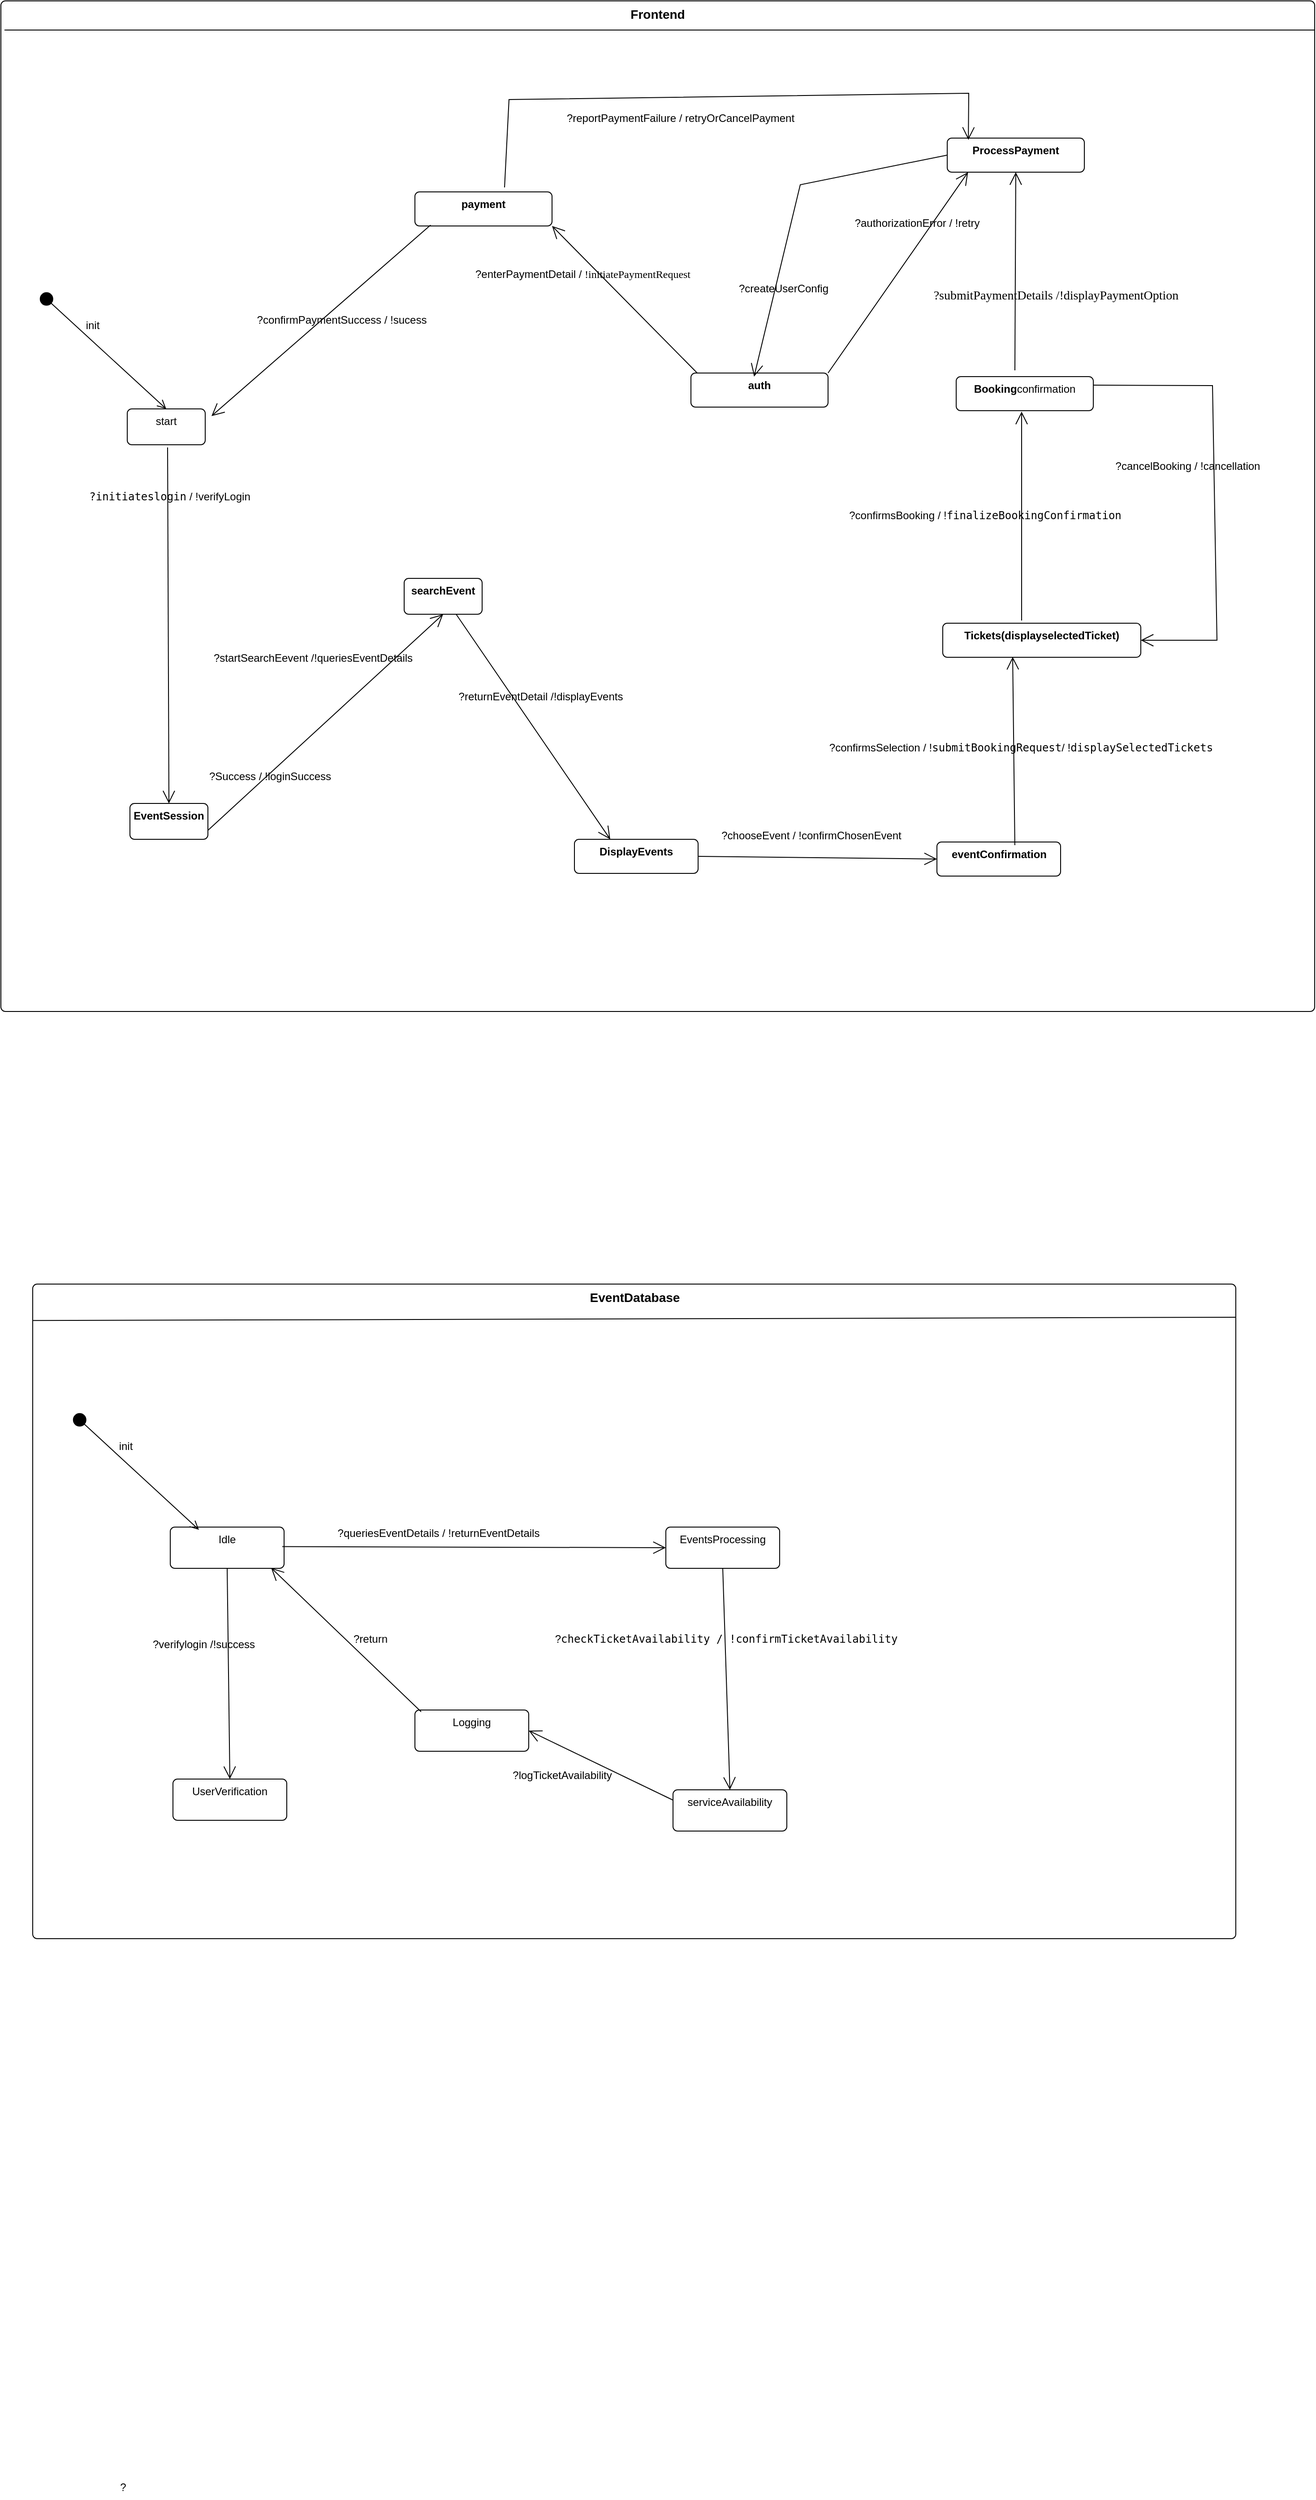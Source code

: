 <mxfile version="24.7.16">
  <diagram id="DZtfx0B-PbVDx4SnkWmA" name="Task III-sm-oblig-1">
    <mxGraphModel dx="5047" dy="4538" grid="0" gridSize="10" guides="1" tooltips="1" connect="1" arrows="1" fold="1" page="1" pageScale="1" pageWidth="827" pageHeight="1169" math="0" shadow="0">
      <root>
        <mxCell id="0" />
        <mxCell id="1" parent="0" />
        <mxCell id="Ngai-gHBjCo3r--L5Kp5-36" style="edgeStyle=orthogonalEdgeStyle;rounded=0;orthogonalLoop=1;jettySize=auto;html=1;exitX=0.5;exitY=1;exitDx=0;exitDy=0;fontFamily=Helvetica;fontSize=12;fontColor=default;resizable=0;" parent="1" edge="1">
          <mxGeometry relative="1" as="geometry">
            <mxPoint x="540.0" y="350" as="sourcePoint" />
            <mxPoint x="540.0" y="350" as="targetPoint" />
          </mxGeometry>
        </mxCell>
        <mxCell id="djjioMmtYzZsj6S9Dpu0-6" value="&lt;font style=&quot;font-size: 14px;&quot;&gt;&lt;b&gt;Frontend&lt;/b&gt;&lt;/font&gt;" style="html=1;align=center;verticalAlign=top;rounded=1;absoluteArcSize=1;arcSize=10;dashed=0;whiteSpace=wrap;fillColor=#ffffff;movable=1;resizable=1;rotatable=1;deletable=1;editable=1;locked=0;connectable=1;" parent="1" vertex="1">
          <mxGeometry x="-529" y="-1408" width="1466" height="1127" as="geometry" />
        </mxCell>
        <mxCell id="djjioMmtYzZsj6S9Dpu0-7" value="" style="html=1;verticalAlign=bottom;startArrow=circle;startFill=1;endArrow=open;startSize=6;endSize=8;curved=0;rounded=0;entryX=0.5;entryY=0;entryDx=0;entryDy=0;movable=1;resizable=1;rotatable=1;deletable=1;editable=1;locked=0;connectable=1;" parent="1" target="djjioMmtYzZsj6S9Dpu0-9" edge="1">
          <mxGeometry width="80" relative="1" as="geometry">
            <mxPoint x="-484" y="-1081" as="sourcePoint" />
            <mxPoint x="-383" y="-976" as="targetPoint" />
          </mxGeometry>
        </mxCell>
        <mxCell id="djjioMmtYzZsj6S9Dpu0-8" value="init" style="edgeLabel;html=1;align=center;verticalAlign=middle;resizable=0;points=[];rounded=1;dashed=0;strokeColor=default;arcSize=10;fontFamily=Helvetica;fontSize=12;fontColor=default;fillColor=#ffffff;" parent="djjioMmtYzZsj6S9Dpu0-7" vertex="1" connectable="0">
          <mxGeometry x="-0.339" y="3" relative="1" as="geometry">
            <mxPoint x="9" y="-5" as="offset" />
          </mxGeometry>
        </mxCell>
        <mxCell id="djjioMmtYzZsj6S9Dpu0-9" value="start" style="html=1;align=center;verticalAlign=top;rounded=1;absoluteArcSize=1;arcSize=10;dashed=0;whiteSpace=wrap;movable=1;resizable=1;rotatable=1;deletable=1;editable=1;locked=0;connectable=1;" parent="1" vertex="1">
          <mxGeometry x="-388" y="-953" width="87" height="40" as="geometry" />
        </mxCell>
        <mxCell id="djjioMmtYzZsj6S9Dpu0-10" value="&lt;b&gt;EventSession&lt;/b&gt;" style="html=1;align=center;verticalAlign=top;rounded=1;absoluteArcSize=1;arcSize=10;dashed=0;whiteSpace=wrap;movable=1;resizable=1;rotatable=1;deletable=1;editable=1;locked=0;connectable=1;" parent="1" vertex="1">
          <mxGeometry x="-385" y="-513" width="87" height="40" as="geometry" />
        </mxCell>
        <mxCell id="djjioMmtYzZsj6S9Dpu0-11" value="" style="endArrow=open;endFill=1;endSize=12;html=1;rounded=0;movable=1;resizable=1;rotatable=1;deletable=1;editable=1;locked=0;connectable=1;exitX=0.5;exitY=1;exitDx=0;exitDy=0;entryX=0.5;entryY=0;entryDx=0;entryDy=0;" parent="1" target="djjioMmtYzZsj6S9Dpu0-10" edge="1">
          <mxGeometry width="160" relative="1" as="geometry">
            <mxPoint x="-343" y="-910" as="sourcePoint" />
            <mxPoint x="-346" y="-679" as="targetPoint" />
            <Array as="points" />
          </mxGeometry>
        </mxCell>
        <mxCell id="djjioMmtYzZsj6S9Dpu0-12" value="&lt;font face=&quot;Times New Roman&quot;&gt;&lt;code&gt;?initiateslogin&lt;/code&gt;&lt;/font&gt; / !verifyLogin" style="text;html=1;align=center;verticalAlign=middle;resizable=0;points=[];autosize=1;strokeColor=none;fillColor=none;" parent="1" vertex="1">
          <mxGeometry x="-440" y="-869" width="198" height="27" as="geometry" />
        </mxCell>
        <mxCell id="djjioMmtYzZsj6S9Dpu0-13" value="&lt;b&gt;searchEvent&lt;/b&gt;" style="html=1;align=center;verticalAlign=top;rounded=1;absoluteArcSize=1;arcSize=10;dashed=0;whiteSpace=wrap;movable=1;resizable=1;rotatable=1;deletable=1;editable=1;locked=0;connectable=1;" parent="1" vertex="1">
          <mxGeometry x="-79" y="-764" width="87" height="40" as="geometry" />
        </mxCell>
        <mxCell id="djjioMmtYzZsj6S9Dpu0-15" value="" style="endArrow=open;endFill=1;endSize=12;html=1;rounded=0;movable=1;resizable=1;rotatable=1;deletable=1;editable=1;locked=0;connectable=1;exitX=1;exitY=0.75;exitDx=0;exitDy=0;entryX=0.5;entryY=1;entryDx=0;entryDy=0;" parent="1" source="djjioMmtYzZsj6S9Dpu0-10" target="djjioMmtYzZsj6S9Dpu0-13" edge="1">
          <mxGeometry width="160" relative="1" as="geometry">
            <mxPoint x="-287" y="-476" as="sourcePoint" />
            <mxPoint x="-68" y="-727" as="targetPoint" />
            <Array as="points" />
          </mxGeometry>
        </mxCell>
        <mxCell id="djjioMmtYzZsj6S9Dpu0-22" value="&lt;b&gt;DisplayEvents&lt;/b&gt;" style="html=1;align=center;verticalAlign=top;rounded=1;absoluteArcSize=1;arcSize=10;dashed=0;whiteSpace=wrap;movable=1;resizable=1;rotatable=1;deletable=1;editable=1;locked=0;connectable=1;" parent="1" vertex="1">
          <mxGeometry x="111" y="-473" width="138" height="38" as="geometry" />
        </mxCell>
        <mxCell id="djjioMmtYzZsj6S9Dpu0-24" value="" style="endArrow=open;endFill=1;endSize=12;html=1;rounded=0;movable=1;resizable=1;rotatable=1;deletable=1;editable=1;locked=0;connectable=1;exitX=1;exitY=1;exitDx=0;exitDy=0;entryX=0.5;entryY=0;entryDx=0;entryDy=0;" parent="1" edge="1">
          <mxGeometry width="160" relative="1" as="geometry">
            <mxPoint x="-21" y="-724" as="sourcePoint" />
            <mxPoint x="151" y="-473" as="targetPoint" />
            <Array as="points" />
          </mxGeometry>
        </mxCell>
        <mxCell id="djjioMmtYzZsj6S9Dpu0-26" value="&lt;b&gt;eventConfirmation&lt;/b&gt;" style="html=1;align=center;verticalAlign=top;rounded=1;absoluteArcSize=1;arcSize=10;dashed=0;whiteSpace=wrap;movable=1;resizable=1;rotatable=1;deletable=1;editable=1;locked=0;connectable=1;" parent="1" vertex="1">
          <mxGeometry x="515.5" y="-470" width="138" height="38" as="geometry" />
        </mxCell>
        <mxCell id="djjioMmtYzZsj6S9Dpu0-27" value="" style="endArrow=open;endFill=1;endSize=12;html=1;rounded=0;movable=1;resizable=1;rotatable=1;deletable=1;editable=1;locked=0;connectable=1;exitX=1;exitY=0.5;exitDx=0;exitDy=0;entryX=0;entryY=0.5;entryDx=0;entryDy=0;" parent="1" source="djjioMmtYzZsj6S9Dpu0-22" target="djjioMmtYzZsj6S9Dpu0-26" edge="1">
          <mxGeometry width="160" relative="1" as="geometry">
            <mxPoint x="18" y="-714" as="sourcePoint" />
            <mxPoint x="190" y="-463" as="targetPoint" />
            <Array as="points" />
          </mxGeometry>
        </mxCell>
        <mxCell id="5Va4AovIdovlFm69FADF-1" value="&lt;b&gt;Tickets(displayselectedTicket)&lt;/b&gt;" style="html=1;align=center;verticalAlign=top;rounded=1;absoluteArcSize=1;arcSize=10;dashed=0;whiteSpace=wrap;movable=1;resizable=1;rotatable=1;deletable=1;editable=1;locked=0;connectable=1;" parent="1" vertex="1">
          <mxGeometry x="522" y="-714" width="221" height="38" as="geometry" />
        </mxCell>
        <mxCell id="5Va4AovIdovlFm69FADF-2" value="" style="endArrow=open;endFill=1;endSize=12;html=1;rounded=0;movable=1;resizable=1;rotatable=1;deletable=1;editable=1;locked=0;connectable=1;exitX=0.63;exitY=0.092;exitDx=0;exitDy=0;entryX=0.353;entryY=0.987;entryDx=0;entryDy=0;entryPerimeter=0;exitPerimeter=0;" parent="1" source="djjioMmtYzZsj6S9Dpu0-26" target="5Va4AovIdovlFm69FADF-1" edge="1">
          <mxGeometry width="160" relative="1" as="geometry">
            <mxPoint x="358" y="-586" as="sourcePoint" />
            <mxPoint x="625" y="-583" as="targetPoint" />
            <Array as="points" />
          </mxGeometry>
        </mxCell>
        <mxCell id="rFFY3CnrM-wsOj-qo-VZ-1" value="&lt;b&gt;Booking&lt;/b&gt;confirmation" style="html=1;align=center;verticalAlign=top;rounded=1;absoluteArcSize=1;arcSize=10;dashed=0;whiteSpace=wrap;movable=1;resizable=1;rotatable=1;deletable=1;editable=1;locked=0;connectable=1;" parent="1" vertex="1">
          <mxGeometry x="537" y="-989" width="153" height="38" as="geometry" />
        </mxCell>
        <mxCell id="rFFY3CnrM-wsOj-qo-VZ-2" value="" style="endArrow=open;endFill=1;endSize=12;html=1;rounded=0;movable=1;resizable=1;rotatable=1;deletable=1;editable=1;locked=0;connectable=1;" parent="1" edge="1">
          <mxGeometry width="160" relative="1" as="geometry">
            <mxPoint x="610" y="-717" as="sourcePoint" />
            <mxPoint x="610" y="-950" as="targetPoint" />
            <Array as="points" />
          </mxGeometry>
        </mxCell>
        <mxCell id="rFFY3CnrM-wsOj-qo-VZ-3" value="" style="endArrow=open;endFill=1;endSize=12;html=1;rounded=0;movable=1;resizable=1;rotatable=1;deletable=1;editable=1;locked=0;connectable=1;exitX=1;exitY=0.25;exitDx=0;exitDy=0;entryX=1;entryY=0.5;entryDx=0;entryDy=0;" parent="1" source="rFFY3CnrM-wsOj-qo-VZ-1" target="5Va4AovIdovlFm69FADF-1" edge="1">
          <mxGeometry width="160" relative="1" as="geometry">
            <mxPoint x="650.0" y="-993" as="sourcePoint" />
            <mxPoint x="756" y="-690" as="targetPoint" />
            <Array as="points">
              <mxPoint x="823" y="-979" />
              <mxPoint x="828" y="-695" />
            </Array>
          </mxGeometry>
        </mxCell>
        <mxCell id="T3a9ZmDEApglosdtLz4W-1" value="&lt;b&gt;ProcessPayment&lt;/b&gt;" style="html=1;align=center;verticalAlign=top;rounded=1;absoluteArcSize=1;arcSize=10;dashed=0;whiteSpace=wrap;movable=1;resizable=1;rotatable=1;deletable=1;editable=1;locked=0;connectable=1;" parent="1" vertex="1">
          <mxGeometry x="527" y="-1255" width="153" height="38" as="geometry" />
        </mxCell>
        <mxCell id="KEubldXJ_OvQ2OoOTwrb-1" value="" style="endArrow=open;endFill=1;endSize=12;html=1;rounded=0;movable=1;resizable=1;rotatable=1;deletable=1;editable=1;locked=0;connectable=1;entryX=0.5;entryY=1;entryDx=0;entryDy=0;" parent="1" target="T3a9ZmDEApglosdtLz4W-1" edge="1">
          <mxGeometry width="160" relative="1" as="geometry">
            <mxPoint x="602.5" y="-996" as="sourcePoint" />
            <mxPoint x="583" y="-1233" as="targetPoint" />
            <Array as="points" />
          </mxGeometry>
        </mxCell>
        <mxCell id="uvLVVWFFGh15himehiwX-1" value="?createUserConfig" style="text;html=1;align=center;verticalAlign=middle;resizable=0;points=[];autosize=1;strokeColor=none;fillColor=none;" parent="1" vertex="1">
          <mxGeometry x="285" y="-1100" width="118" height="26" as="geometry" />
        </mxCell>
        <mxCell id="icou8VLfQWJOenY3WF3t-1" value="&lt;b&gt;auth&lt;/b&gt;" style="html=1;align=center;verticalAlign=top;rounded=1;absoluteArcSize=1;arcSize=10;dashed=0;whiteSpace=wrap;movable=1;resizable=1;rotatable=1;deletable=1;editable=1;locked=0;connectable=1;" parent="1" vertex="1">
          <mxGeometry x="241" y="-993" width="153" height="38" as="geometry" />
        </mxCell>
        <mxCell id="icou8VLfQWJOenY3WF3t-2" value="" style="endArrow=open;endFill=1;endSize=12;html=1;rounded=0;movable=1;resizable=1;rotatable=1;deletable=1;editable=1;locked=0;connectable=1;entryX=0.395;entryY=0.079;entryDx=0;entryDy=0;entryPerimeter=0;" parent="1" edge="1">
          <mxGeometry width="160" relative="1" as="geometry">
            <mxPoint x="527" y="-1236" as="sourcePoint" />
            <mxPoint x="311.435" y="-988.998" as="targetPoint" />
            <Array as="points">
              <mxPoint x="363" y="-1203" />
            </Array>
          </mxGeometry>
        </mxCell>
        <mxCell id="icou8VLfQWJOenY3WF3t-4" value="&lt;font face=&quot;Times New Roman&quot; style=&quot;font-size: 14px;&quot;&gt;?submitPaymentDetails /!displayPaymentOption&lt;/font&gt;" style="text;html=1;align=center;verticalAlign=middle;resizable=0;points=[];autosize=1;strokeColor=none;fillColor=none;" parent="1" vertex="1">
          <mxGeometry x="502" y="-1094" width="291" height="29" as="geometry" />
        </mxCell>
        <mxCell id="M0AdCi2PORJpU8boj5dm-1" value="" style="endArrow=open;endFill=1;endSize=12;html=1;rounded=0;movable=1;resizable=1;rotatable=1;deletable=1;editable=1;locked=0;connectable=1;exitX=1;exitY=0;exitDx=0;exitDy=0;" parent="1" source="icou8VLfQWJOenY3WF3t-1" edge="1">
          <mxGeometry width="160" relative="1" as="geometry">
            <mxPoint x="550.25" y="-984" as="sourcePoint" />
            <mxPoint x="550.25" y="-1217" as="targetPoint" />
            <Array as="points" />
          </mxGeometry>
        </mxCell>
        <mxCell id="M0AdCi2PORJpU8boj5dm-2" value="?authorizationError / !retry" style="text;html=1;align=center;verticalAlign=middle;resizable=0;points=[];autosize=1;strokeColor=none;fillColor=none;" parent="1" vertex="1">
          <mxGeometry x="414" y="-1173" width="157" height="26" as="geometry" />
        </mxCell>
        <mxCell id="VcMcNShA5KSV5oFSjKZ9-1" value="&lt;b&gt;payment&lt;/b&gt;" style="html=1;align=center;verticalAlign=top;rounded=1;absoluteArcSize=1;arcSize=10;dashed=0;whiteSpace=wrap;movable=1;resizable=1;rotatable=1;deletable=1;editable=1;locked=0;connectable=1;" parent="1" vertex="1">
          <mxGeometry x="-67" y="-1195" width="153" height="38" as="geometry" />
        </mxCell>
        <mxCell id="VcMcNShA5KSV5oFSjKZ9-2" value="" style="endArrow=open;endFill=1;endSize=12;html=1;rounded=0;movable=1;resizable=1;rotatable=1;deletable=1;editable=1;locked=0;connectable=1;entryX=1;entryY=1;entryDx=0;entryDy=0;exitX=0.046;exitY=0;exitDx=0;exitDy=0;exitPerimeter=0;" parent="1" source="icou8VLfQWJOenY3WF3t-1" target="VcMcNShA5KSV5oFSjKZ9-1" edge="1">
          <mxGeometry width="160" relative="1" as="geometry">
            <mxPoint x="243" y="-1005" as="sourcePoint" />
            <mxPoint x="108.25" y="-1169" as="targetPoint" />
            <Array as="points" />
          </mxGeometry>
        </mxCell>
        <mxCell id="VcMcNShA5KSV5oFSjKZ9-3" value="?enterPaymentDetail / &lt;code&gt;&lt;font face=&quot;Times New Roman&quot;&gt;!initiatePaymentRequest&lt;/font&gt;&lt;/code&gt;" style="text;html=1;align=center;verticalAlign=middle;resizable=0;points=[];autosize=1;strokeColor=none;fillColor=none;" parent="1" vertex="1">
          <mxGeometry x="-9" y="-1117" width="258" height="27" as="geometry" />
        </mxCell>
        <mxCell id="dzUqb5A4fl-SugooX11P-1" value="?reportPaymentFailure / retryOrCancelPayment" style="text;html=1;align=center;verticalAlign=middle;resizable=0;points=[];autosize=1;strokeColor=none;fillColor=none;" parent="1" vertex="1">
          <mxGeometry x="93" y="-1290" width="272" height="26" as="geometry" />
        </mxCell>
        <mxCell id="-XF1X6hYTeEMACt4HQT1-1" value="" style="endArrow=open;endFill=1;endSize=12;html=1;rounded=0;movable=1;resizable=1;rotatable=1;deletable=1;editable=1;locked=0;connectable=1;entryX=0.154;entryY=0.053;entryDx=0;entryDy=0;entryPerimeter=0;" parent="1" target="T3a9ZmDEApglosdtLz4W-1" edge="1">
          <mxGeometry width="160" relative="1" as="geometry">
            <mxPoint x="33" y="-1200" as="sourcePoint" />
            <mxPoint x="523" y="-1243" as="targetPoint" />
            <Array as="points">
              <mxPoint x="38" y="-1298" />
              <mxPoint x="551" y="-1305" />
            </Array>
          </mxGeometry>
        </mxCell>
        <mxCell id="A66c0Qc3PGcBEOnthQgY-1" value="?confirmPaymentSuccess / !sucess" style="text;html=1;align=center;verticalAlign=middle;resizable=0;points=[];autosize=1;strokeColor=none;fillColor=none;" parent="1" vertex="1">
          <mxGeometry x="-253" y="-1065" width="207" height="26" as="geometry" />
        </mxCell>
        <mxCell id="OngQZ7VfuHmuCFWW6tO3-1" value="" style="endArrow=open;endFill=1;endSize=12;html=1;rounded=0;movable=1;resizable=1;rotatable=1;deletable=1;editable=1;locked=0;connectable=1;exitX=0.114;exitY=0.974;exitDx=0;exitDy=0;exitPerimeter=0;" parent="1" source="VcMcNShA5KSV5oFSjKZ9-1" edge="1">
          <mxGeometry width="160" relative="1" as="geometry">
            <mxPoint x="258" y="-983" as="sourcePoint" />
            <mxPoint x="-294" y="-945" as="targetPoint" />
            <Array as="points" />
          </mxGeometry>
        </mxCell>
        <mxCell id="mF78SnIiZuTfbOPvTTuB-3" value="?Success / !loginSuccess " style="text;html=1;align=center;verticalAlign=middle;resizable=0;points=[];autosize=1;strokeColor=none;fillColor=none;" parent="1" vertex="1">
          <mxGeometry x="-306" y="-556" width="154" height="26" as="geometry" />
        </mxCell>
        <mxCell id="S7Ek8jZ5ywwP0bNV-GPN-1" value="?startSearchEevent /!queriesEventDetails" style="text;html=1;align=center;verticalAlign=middle;resizable=0;points=[];autosize=1;strokeColor=none;fillColor=none;" parent="1" vertex="1">
          <mxGeometry x="-301" y="-688" width="240" height="26" as="geometry" />
        </mxCell>
        <mxCell id="WLQ-xSbtCE-NAcfJl5T8-1" value="?returnEventDetail /!displayEvents" style="text;html=1;align=center;verticalAlign=middle;resizable=0;points=[];autosize=1;strokeColor=none;fillColor=none;" parent="1" vertex="1">
          <mxGeometry x="-28" y="-645" width="201" height="26" as="geometry" />
        </mxCell>
        <mxCell id="sifdTwn0WLE5i3zGdlxJ-1" value="?chooseEvent / !confirmChosenEvent" style="text;html=1;align=center;verticalAlign=middle;resizable=0;points=[];autosize=1;strokeColor=none;fillColor=none;" parent="1" vertex="1">
          <mxGeometry x="265" y="-490" width="219" height="26" as="geometry" />
        </mxCell>
        <mxCell id="oPKCmNWRzIx3EBexyaQL-1" value="&lt;div&gt;?confirmsSelection / !&lt;font face=&quot;Times New Roman&quot;&gt;&lt;code&gt;submitBookingRequest&lt;/code&gt;&lt;/font&gt;/ !&lt;font face=&quot;Helvetica&quot;&gt;&lt;code&gt;displaySelectedTickets&lt;/code&gt;&lt;/font&gt;&lt;/div&gt;" style="text;html=1;align=center;verticalAlign=middle;resizable=0;points=[];autosize=1;strokeColor=none;fillColor=none;" parent="1" vertex="1">
          <mxGeometry x="386" y="-589" width="446" height="27" as="geometry" />
        </mxCell>
        <mxCell id="xf_0LfO4WKNgXGmNMUaJ-1" value="?&lt;font face=&quot;Helvetica&quot;&gt;cancelBooking / !cancellation&lt;/font&gt;" style="text;html=1;align=center;verticalAlign=middle;resizable=0;points=[];autosize=1;strokeColor=none;fillColor=none;" parent="1" vertex="1">
          <mxGeometry x="705" y="-902" width="179" height="26" as="geometry" />
        </mxCell>
        <mxCell id="H0rKBrsqAjUj3rF0REG6-1" value="?confirmsBooking / !&lt;font face=&quot;Helvetica&quot;&gt;&lt;code&gt;finalizeBookingConfirmation&lt;/code&gt;&lt;/font&gt;" style="text;html=1;align=center;verticalAlign=middle;resizable=0;points=[];autosize=1;strokeColor=none;fillColor=none;" parent="1" vertex="1">
          <mxGeometry x="408" y="-848" width="322" height="27" as="geometry" />
        </mxCell>
        <mxCell id="GPOdeHnkpoGx9bxXJeVz-1" value="" style="line;strokeWidth=1;fillColor=none;align=left;verticalAlign=middle;spacingTop=-1;spacingLeft=3;spacingRight=3;rotatable=1;labelPosition=right;points=[];portConstraint=eastwest;strokeColor=inherit;movable=1;resizable=1;deletable=1;editable=1;locked=0;connectable=1;" parent="1" vertex="1">
          <mxGeometry x="-525" y="-1402" width="1462" height="53" as="geometry" />
        </mxCell>
        <mxCell id="gkQZ_KDyEBBbutqzQ7S5-1" value="&lt;b&gt;&lt;font style=&quot;font-size: 14px;&quot;&gt;EventDatabase&lt;/font&gt;&lt;/b&gt;" style="html=1;align=center;verticalAlign=top;rounded=1;absoluteArcSize=1;arcSize=10;dashed=0;whiteSpace=wrap;fillColor=#ffffff;movable=1;resizable=1;rotatable=1;deletable=1;editable=1;locked=0;connectable=1;" parent="1" vertex="1">
          <mxGeometry x="-493.5" y="23" width="1342.5" height="730" as="geometry" />
        </mxCell>
        <mxCell id="gkQZ_KDyEBBbutqzQ7S5-2" value="" style="endArrow=none;html=1;rounded=0;fontFamily=Helvetica;fontSize=12;fontColor=default;resizable=1;movable=1;rotatable=1;deletable=1;editable=1;locked=0;connectable=1;exitX=0.006;exitY=0.076;exitDx=0;exitDy=0;exitPerimeter=0;entryX=1.006;entryY=0.071;entryDx=0;entryDy=0;entryPerimeter=0;" parent="1" edge="1">
          <mxGeometry width="50" height="50" relative="1" as="geometry">
            <mxPoint x="-493.495" y="63.65" as="sourcePoint" />
            <mxPoint x="849.005" y="60.0" as="targetPoint" />
          </mxGeometry>
        </mxCell>
        <mxCell id="gkQZ_KDyEBBbutqzQ7S5-4" value="Idle" style="html=1;align=center;verticalAlign=top;rounded=1;absoluteArcSize=1;arcSize=10;dashed=0;whiteSpace=wrap;movable=1;resizable=1;rotatable=1;deletable=1;editable=1;locked=0;connectable=1;" parent="1" vertex="1">
          <mxGeometry x="-340" y="294" width="127" height="46" as="geometry" />
        </mxCell>
        <mxCell id="gkQZ_KDyEBBbutqzQ7S5-10" value="" style="html=1;verticalAlign=bottom;startArrow=circle;startFill=1;endArrow=open;startSize=6;endSize=8;curved=0;rounded=0;entryX=0.5;entryY=0;entryDx=0;entryDy=0;movable=1;resizable=1;rotatable=1;deletable=1;editable=1;locked=0;connectable=1;" parent="1" edge="1">
          <mxGeometry width="80" relative="1" as="geometry">
            <mxPoint x="-447" y="169" as="sourcePoint" />
            <mxPoint x="-308" y="297" as="targetPoint" />
          </mxGeometry>
        </mxCell>
        <mxCell id="gkQZ_KDyEBBbutqzQ7S5-11" value="init" style="edgeLabel;html=1;align=center;verticalAlign=middle;resizable=0;points=[];rounded=1;dashed=0;strokeColor=default;arcSize=10;fontFamily=Helvetica;fontSize=12;fontColor=default;fillColor=#ffffff;" parent="gkQZ_KDyEBBbutqzQ7S5-10" vertex="1" connectable="0">
          <mxGeometry x="-0.339" y="3" relative="1" as="geometry">
            <mxPoint x="9" y="-5" as="offset" />
          </mxGeometry>
        </mxCell>
        <mxCell id="gkQZ_KDyEBBbutqzQ7S5-12" value="UserVerification" style="html=1;align=center;verticalAlign=top;rounded=1;absoluteArcSize=1;arcSize=10;dashed=0;whiteSpace=wrap;movable=1;resizable=1;rotatable=1;deletable=1;editable=1;locked=0;connectable=1;" parent="1" vertex="1">
          <mxGeometry x="-337" y="575" width="127" height="46" as="geometry" />
        </mxCell>
        <mxCell id="gkQZ_KDyEBBbutqzQ7S5-13" value="" style="endArrow=open;endFill=1;endSize=12;html=1;rounded=0;entryX=0.5;entryY=0;entryDx=0;entryDy=0;exitX=0.5;exitY=1;exitDx=0;exitDy=0;" parent="1" source="gkQZ_KDyEBBbutqzQ7S5-4" target="gkQZ_KDyEBBbutqzQ7S5-12" edge="1">
          <mxGeometry width="160" relative="1" as="geometry">
            <mxPoint x="-267" y="378" as="sourcePoint" />
            <mxPoint x="-107" y="378" as="targetPoint" />
          </mxGeometry>
        </mxCell>
        <mxCell id="gkQZ_KDyEBBbutqzQ7S5-14" value="EventsProcessing" style="html=1;align=center;verticalAlign=top;rounded=1;absoluteArcSize=1;arcSize=10;dashed=0;whiteSpace=wrap;movable=1;resizable=1;rotatable=1;deletable=1;editable=1;locked=0;connectable=1;" parent="1" vertex="1">
          <mxGeometry x="213" y="294" width="127" height="46" as="geometry" />
        </mxCell>
        <mxCell id="gkQZ_KDyEBBbutqzQ7S5-15" value="" style="endArrow=open;endFill=1;endSize=12;html=1;rounded=0;entryX=0;entryY=0.5;entryDx=0;entryDy=0;" parent="1" target="gkQZ_KDyEBBbutqzQ7S5-14" edge="1">
          <mxGeometry width="160" relative="1" as="geometry">
            <mxPoint x="-215" y="315.75" as="sourcePoint" />
            <mxPoint x="-55" y="315.75" as="targetPoint" />
          </mxGeometry>
        </mxCell>
        <mxCell id="gkQZ_KDyEBBbutqzQ7S5-16" value="serviceAvailability" style="html=1;align=center;verticalAlign=top;rounded=1;absoluteArcSize=1;arcSize=10;dashed=0;whiteSpace=wrap;movable=1;resizable=1;rotatable=1;deletable=1;editable=1;locked=0;connectable=1;" parent="1" vertex="1">
          <mxGeometry x="221" y="587" width="127" height="46" as="geometry" />
        </mxCell>
        <mxCell id="gkQZ_KDyEBBbutqzQ7S5-17" value="" style="endArrow=open;endFill=1;endSize=12;html=1;rounded=0;exitX=0.5;exitY=1;exitDx=0;exitDy=0;entryX=0.5;entryY=0;entryDx=0;entryDy=0;" parent="1" source="gkQZ_KDyEBBbutqzQ7S5-14" target="gkQZ_KDyEBBbutqzQ7S5-16" edge="1">
          <mxGeometry width="160" relative="1" as="geometry">
            <mxPoint x="378" y="725" as="sourcePoint" />
            <mxPoint x="277" y="567" as="targetPoint" />
            <Array as="points" />
          </mxGeometry>
        </mxCell>
        <mxCell id="gkQZ_KDyEBBbutqzQ7S5-18" value="" style="endArrow=open;endFill=1;endSize=12;html=1;rounded=0;entryX=1;entryY=0.5;entryDx=0;entryDy=0;exitX=0;exitY=0.25;exitDx=0;exitDy=0;" parent="1" source="gkQZ_KDyEBBbutqzQ7S5-16" target="jyT7qlmzOKaw_5Xr2EyS-1" edge="1">
          <mxGeometry width="160" relative="1" as="geometry">
            <mxPoint x="218" y="592" as="sourcePoint" />
            <mxPoint x="538" y="725" as="targetPoint" />
          </mxGeometry>
        </mxCell>
        <mxCell id="gkQZ_KDyEBBbutqzQ7S5-19" value="?verifylogin /!success" style="text;html=1;align=center;verticalAlign=middle;resizable=0;points=[];autosize=1;strokeColor=none;fillColor=none;" parent="1" vertex="1">
          <mxGeometry x="-369" y="412" width="132" height="26" as="geometry" />
        </mxCell>
        <mxCell id="Jsu37uCoNWn0AmOfW--2-1" value="?queriesEventDetails / !returnEventDetails" style="text;html=1;align=center;verticalAlign=middle;resizable=0;points=[];autosize=1;strokeColor=none;fillColor=none;" parent="1" vertex="1">
          <mxGeometry x="-163" y="288" width="243" height="26" as="geometry" />
        </mxCell>
        <mxCell id="vzGSKIMXjyMDtFihCxFY-1" value="?&lt;font face=&quot;Times New Roman&quot;&gt;&lt;code&gt;checkTicketAvailability / !&lt;font face=&quot;Helvetica&quot;&gt;&lt;code&gt;confirmTicketAvailability&lt;/code&gt;&lt;/font&gt;&lt;/code&gt;&lt;/font&gt;" style="text;html=1;align=center;verticalAlign=middle;resizable=0;points=[];autosize=1;strokeColor=none;fillColor=none;" parent="1" vertex="1">
          <mxGeometry x="80" y="405" width="400" height="27" as="geometry" />
        </mxCell>
        <mxCell id="t3pYiBYv6dun8HBNH8KI-2" value="?" style="text;html=1;align=center;verticalAlign=middle;resizable=0;points=[];autosize=1;strokeColor=none;fillColor=none;" parent="1" vertex="1">
          <mxGeometry x="-406" y="1352" width="25" height="26" as="geometry" />
        </mxCell>
        <mxCell id="jyT7qlmzOKaw_5Xr2EyS-1" value="Logging" style="html=1;align=center;verticalAlign=top;rounded=1;absoluteArcSize=1;arcSize=10;dashed=0;whiteSpace=wrap;movable=1;resizable=1;rotatable=1;deletable=1;editable=1;locked=0;connectable=1;" parent="1" vertex="1">
          <mxGeometry x="-67" y="498" width="127" height="46" as="geometry" />
        </mxCell>
        <mxCell id="jyT7qlmzOKaw_5Xr2EyS-3" value="?logTicketAvailability" style="text;html=1;align=center;verticalAlign=middle;resizable=0;points=[];autosize=1;strokeColor=none;fillColor=none;" parent="1" vertex="1">
          <mxGeometry x="32" y="558" width="129" height="26" as="geometry" />
        </mxCell>
        <mxCell id="jyT7qlmzOKaw_5Xr2EyS-5" value="" style="endArrow=open;endFill=1;endSize=12;html=1;rounded=0;entryX=0.886;entryY=0.989;entryDx=0;entryDy=0;entryPerimeter=0;" parent="1" target="gkQZ_KDyEBBbutqzQ7S5-4" edge="1">
          <mxGeometry width="160" relative="1" as="geometry">
            <mxPoint x="-60" y="500" as="sourcePoint" />
            <mxPoint x="349" y="745" as="targetPoint" />
          </mxGeometry>
        </mxCell>
        <mxCell id="jyT7qlmzOKaw_5Xr2EyS-6" value="?return" style="text;html=1;align=center;verticalAlign=middle;resizable=0;points=[];autosize=1;strokeColor=none;fillColor=none;" parent="1" vertex="1">
          <mxGeometry x="-145" y="406" width="56" height="26" as="geometry" />
        </mxCell>
      </root>
    </mxGraphModel>
  </diagram>
</mxfile>
